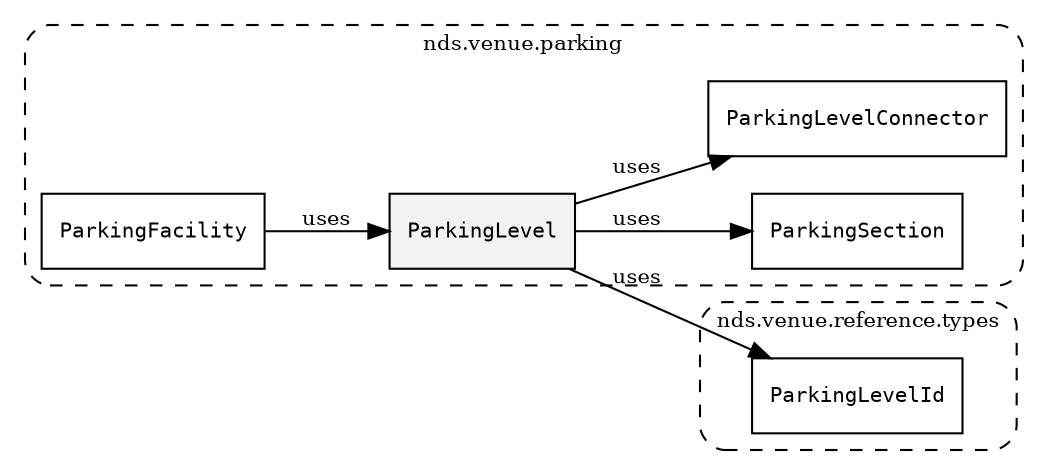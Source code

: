 /**
 * This dot file creates symbol collaboration diagram for ParkingLevel.
 */
digraph ZSERIO
{
    node [shape=box, fontsize=10];
    rankdir="LR";
    fontsize=10;
    tooltip="ParkingLevel collaboration diagram";

    subgraph "cluster_nds.venue.parking"
    {
        style="dashed, rounded";
        label="nds.venue.parking";
        tooltip="Package nds.venue.parking";
        href="../../../content/packages/nds.venue.parking.html#Package-nds-venue-parking";
        target="_parent";

        "ParkingLevel" [style="filled", fillcolor="#0000000D", target="_parent", label=<<font face="monospace"><table align="center" border="0" cellspacing="0" cellpadding="0"><tr><td href="../../../content/packages/nds.venue.parking.html#Structure-ParkingLevel" title="Structure defined in nds.venue.parking">ParkingLevel</td></tr></table></font>>];
        "ParkingSection" [target="_parent", label=<<font face="monospace"><table align="center" border="0" cellspacing="0" cellpadding="0"><tr><td href="../../../content/packages/nds.venue.parking.html#Structure-ParkingSection" title="Structure defined in nds.venue.parking">ParkingSection</td></tr></table></font>>];
        "ParkingLevelConnector" [target="_parent", label=<<font face="monospace"><table align="center" border="0" cellspacing="0" cellpadding="0"><tr><td href="../../../content/packages/nds.venue.parking.html#Structure-ParkingLevelConnector" title="Structure defined in nds.venue.parking">ParkingLevelConnector</td></tr></table></font>>];
        "ParkingFacility" [target="_parent", label=<<font face="monospace"><table align="center" border="0" cellspacing="0" cellpadding="0"><tr><td href="../../../content/packages/nds.venue.parking.html#Structure-ParkingFacility" title="Structure defined in nds.venue.parking">ParkingFacility</td></tr></table></font>>];
    }

    subgraph "cluster_nds.venue.reference.types"
    {
        style="dashed, rounded";
        label="nds.venue.reference.types";
        tooltip="Package nds.venue.reference.types";
        href="../../../content/packages/nds.venue.reference.types.html#Package-nds-venue-reference-types";
        target="_parent";

        "ParkingLevelId" [target="_parent", label=<<font face="monospace"><table align="center" border="0" cellspacing="0" cellpadding="0"><tr><td href="../../../content/packages/nds.venue.reference.types.html#Subtype-ParkingLevelId" title="Subtype defined in nds.venue.reference.types">ParkingLevelId</td></tr></table></font>>];
    }

    "ParkingLevel" -> "ParkingLevelId" [label="uses", fontsize=10];
    "ParkingLevel" -> "ParkingSection" [label="uses", fontsize=10];
    "ParkingLevel" -> "ParkingLevelConnector" [label="uses", fontsize=10];
    "ParkingFacility" -> "ParkingLevel" [label="uses", fontsize=10];
}
